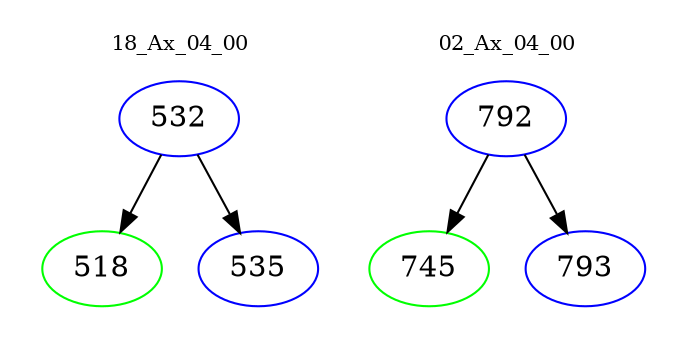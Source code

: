 digraph{
subgraph cluster_0 {
color = white
label = "18_Ax_04_00";
fontsize=10;
T0_532 [label="532", color="blue"]
T0_532 -> T0_518 [color="black"]
T0_518 [label="518", color="green"]
T0_532 -> T0_535 [color="black"]
T0_535 [label="535", color="blue"]
}
subgraph cluster_1 {
color = white
label = "02_Ax_04_00";
fontsize=10;
T1_792 [label="792", color="blue"]
T1_792 -> T1_745 [color="black"]
T1_745 [label="745", color="green"]
T1_792 -> T1_793 [color="black"]
T1_793 [label="793", color="blue"]
}
}
